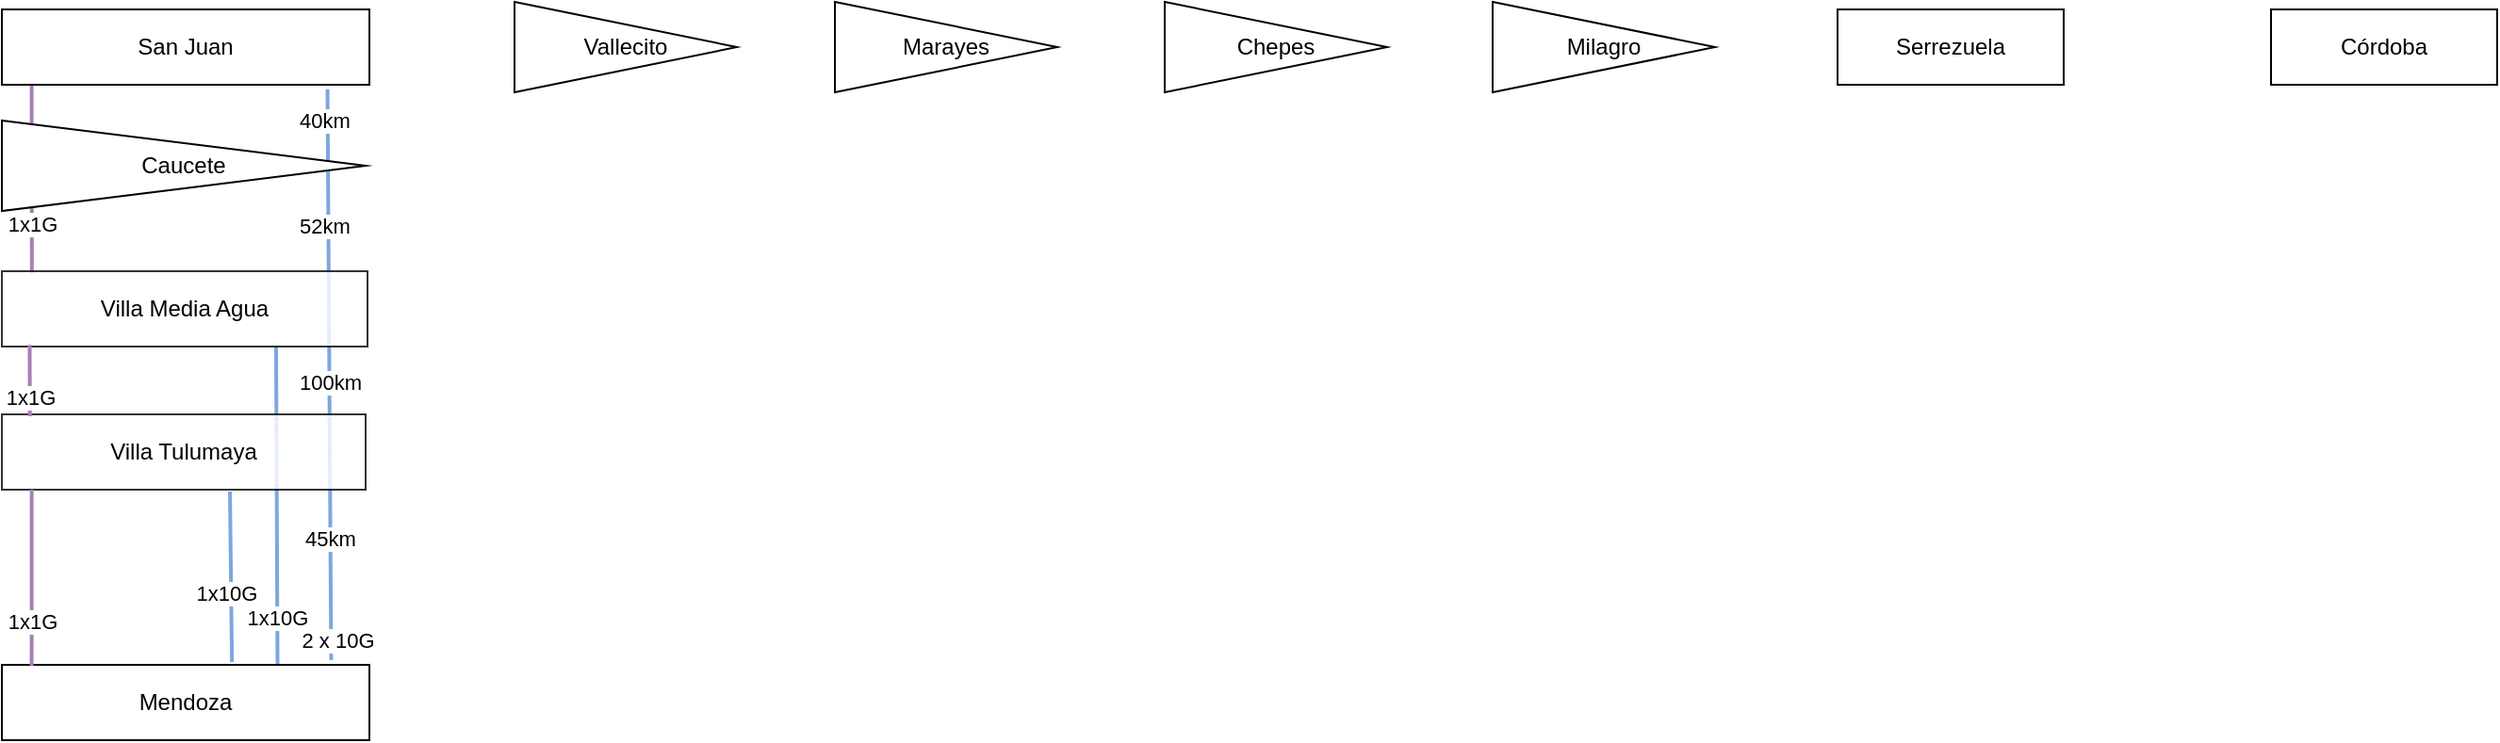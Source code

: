 <mxfile version="26.0.16">
  <diagram name="Página-1" id="XNeC20FHHQ3Inh-4HlcB">
    <mxGraphModel dx="1501" dy="831" grid="1" gridSize="10" guides="1" tooltips="1" connect="1" arrows="1" fold="1" page="0" pageScale="1" pageWidth="1169" pageHeight="827" math="0" shadow="0">
      <root>
        <mxCell id="0" />
        <mxCell id="1" parent="0" />
        <mxCell id="MZefOJRJUi6eM09TGeu3-40" value="" style="endArrow=none;html=1;rounded=0;exitX=0.082;exitY=0.032;exitDx=0;exitDy=0;exitPerimeter=0;strokeWidth=2;strokeColor=#A680B8;entryX=0.081;entryY=0.954;entryDx=0;entryDy=0;entryPerimeter=0;" edge="1" parent="1" source="MZefOJRJUi6eM09TGeu3-10" target="MZefOJRJUi6eM09TGeu3-8">
          <mxGeometry width="50" height="50" relative="1" as="geometry">
            <mxPoint x="145" y="540" as="sourcePoint" />
            <mxPoint x="145" y="502" as="targetPoint" />
          </mxGeometry>
        </mxCell>
        <mxCell id="MZefOJRJUi6eM09TGeu3-41" value="1x1G" style="edgeLabel;html=1;align=center;verticalAlign=middle;resizable=0;points=[];" vertex="1" connectable="0" parent="MZefOJRJUi6eM09TGeu3-40">
          <mxGeometry x="-0.483" relative="1" as="geometry">
            <mxPoint as="offset" />
          </mxGeometry>
        </mxCell>
        <mxCell id="MZefOJRJUi6eM09TGeu3-16" value="" style="endArrow=none;html=1;rounded=0;strokeWidth=2;exitX=0.75;exitY=0;exitDx=0;exitDy=0;entryX=0.75;entryY=1;entryDx=0;entryDy=0;strokeColor=#7EA6E0;" edge="1" parent="1" source="MZefOJRJUi6eM09TGeu3-7" target="MZefOJRJUi6eM09TGeu3-10">
          <mxGeometry width="50" height="50" relative="1" as="geometry">
            <mxPoint x="203" y="637" as="sourcePoint" />
            <mxPoint x="460" y="523" as="targetPoint" />
          </mxGeometry>
        </mxCell>
        <mxCell id="MZefOJRJUi6eM09TGeu3-18" value="1&lt;span style=&quot;background-color: light-dark(#ffffff, var(--ge-dark-color, #121212)); color: light-dark(rgb(0, 0, 0), rgb(255, 255, 255));&quot;&gt;x10G&lt;/span&gt;" style="edgeLabel;html=1;align=center;verticalAlign=middle;resizable=0;points=[];" vertex="1" connectable="0" parent="MZefOJRJUi6eM09TGeu3-16">
          <mxGeometry x="-0.846" y="-1" relative="1" as="geometry">
            <mxPoint x="-1" y="-12" as="offset" />
          </mxGeometry>
        </mxCell>
        <mxCell id="MZefOJRJUi6eM09TGeu3-4" value="" style="endArrow=none;html=1;rounded=0;entryX=0.886;entryY=1.059;entryDx=0;entryDy=0;exitX=0.896;exitY=-0.062;exitDx=0;exitDy=0;strokeWidth=2;strokeColor=#7EA6E0;entryPerimeter=0;exitPerimeter=0;" edge="1" parent="1" source="MZefOJRJUi6eM09TGeu3-7" target="MZefOJRJUi6eM09TGeu3-8">
          <mxGeometry width="50" height="50" relative="1" as="geometry">
            <mxPoint x="275" y="568" as="sourcePoint" />
            <mxPoint x="275" y="369" as="targetPoint" />
          </mxGeometry>
        </mxCell>
        <mxCell id="MZefOJRJUi6eM09TGeu3-5" value="2 x 10G" style="edgeLabel;html=1;align=center;verticalAlign=middle;resizable=0;points=[];" vertex="1" connectable="0" parent="MZefOJRJUi6eM09TGeu3-4">
          <mxGeometry x="-0.276" y="3" relative="1" as="geometry">
            <mxPoint x="7" y="99" as="offset" />
          </mxGeometry>
        </mxCell>
        <mxCell id="MZefOJRJUi6eM09TGeu3-25" value="40km" style="edgeLabel;html=1;align=center;verticalAlign=middle;resizable=0;points=[];" vertex="1" connectable="0" parent="MZefOJRJUi6eM09TGeu3-4">
          <mxGeometry x="0.889" y="2" relative="1" as="geometry">
            <mxPoint as="offset" />
          </mxGeometry>
        </mxCell>
        <mxCell id="MZefOJRJUi6eM09TGeu3-26" value="52km" style="edgeLabel;html=1;align=center;verticalAlign=middle;resizable=0;points=[];" vertex="1" connectable="0" parent="MZefOJRJUi6eM09TGeu3-4">
          <mxGeometry x="0.52" y="2" relative="1" as="geometry">
            <mxPoint as="offset" />
          </mxGeometry>
        </mxCell>
        <mxCell id="MZefOJRJUi6eM09TGeu3-27" value="100km" style="edgeLabel;html=1;align=center;verticalAlign=middle;resizable=0;points=[];" vertex="1" connectable="0" parent="MZefOJRJUi6eM09TGeu3-4">
          <mxGeometry x="-0.027" relative="1" as="geometry">
            <mxPoint as="offset" />
          </mxGeometry>
        </mxCell>
        <mxCell id="MZefOJRJUi6eM09TGeu3-28" value="45km" style="edgeLabel;html=1;align=center;verticalAlign=middle;resizable=0;points=[];" vertex="1" connectable="0" parent="MZefOJRJUi6eM09TGeu3-4">
          <mxGeometry x="-0.574" y="1" relative="1" as="geometry">
            <mxPoint as="offset" />
          </mxGeometry>
        </mxCell>
        <mxCell id="MZefOJRJUi6eM09TGeu3-7" value="Mendoza" style="rounded=0;whiteSpace=wrap;html=1;" vertex="1" parent="1">
          <mxGeometry x="120" y="662" width="195" height="40" as="geometry" />
        </mxCell>
        <mxCell id="MZefOJRJUi6eM09TGeu3-8" value="San Juan" style="rounded=0;whiteSpace=wrap;html=1;" vertex="1" parent="1">
          <mxGeometry x="120" y="314" width="195" height="40" as="geometry" />
        </mxCell>
        <mxCell id="MZefOJRJUi6eM09TGeu3-9" value="Villa Tulumaya" style="rounded=0;whiteSpace=wrap;html=1;opacity=80;" vertex="1" parent="1">
          <mxGeometry x="120" y="529" width="193" height="40" as="geometry" />
        </mxCell>
        <mxCell id="MZefOJRJUi6eM09TGeu3-10" value="Villa Media Agua" style="rounded=0;whiteSpace=wrap;html=1;opacity=80;" vertex="1" parent="1">
          <mxGeometry x="120" y="453" width="194" height="40" as="geometry" />
        </mxCell>
        <mxCell id="MZefOJRJUi6eM09TGeu3-12" value="Caucete" style="triangle;whiteSpace=wrap;html=1;" vertex="1" parent="1">
          <mxGeometry x="120" y="373" width="193" height="48" as="geometry" />
        </mxCell>
        <mxCell id="MZefOJRJUi6eM09TGeu3-21" value="" style="endArrow=none;html=1;rounded=0;strokeWidth=2;exitX=0.626;exitY=-0.036;exitDx=0;exitDy=0;entryX=0.627;entryY=1.026;entryDx=0;entryDy=0;strokeColor=#7EA6E0;exitPerimeter=0;entryPerimeter=0;" edge="1" parent="1" source="MZefOJRJUi6eM09TGeu3-7" target="MZefOJRJUi6eM09TGeu3-9">
          <mxGeometry width="50" height="50" relative="1" as="geometry">
            <mxPoint x="559" y="531" as="sourcePoint" />
            <mxPoint x="609" y="481" as="targetPoint" />
          </mxGeometry>
        </mxCell>
        <mxCell id="MZefOJRJUi6eM09TGeu3-22" value="1x10G" style="edgeLabel;html=1;align=center;verticalAlign=middle;resizable=0;points=[];" vertex="1" connectable="0" parent="MZefOJRJUi6eM09TGeu3-21">
          <mxGeometry x="-0.353" y="3" relative="1" as="geometry">
            <mxPoint y="-7" as="offset" />
          </mxGeometry>
        </mxCell>
        <mxCell id="MZefOJRJUi6eM09TGeu3-29" value="Córdoba" style="rounded=0;whiteSpace=wrap;html=1;" vertex="1" parent="1">
          <mxGeometry x="1324" y="314" width="120" height="40" as="geometry" />
        </mxCell>
        <mxCell id="MZefOJRJUi6eM09TGeu3-30" value="Vallecito" style="triangle;whiteSpace=wrap;html=1;" vertex="1" parent="1">
          <mxGeometry x="392" y="310" width="118" height="48" as="geometry" />
        </mxCell>
        <mxCell id="MZefOJRJUi6eM09TGeu3-31" value="Marayes" style="triangle;whiteSpace=wrap;html=1;" vertex="1" parent="1">
          <mxGeometry x="562" y="310" width="118" height="48" as="geometry" />
        </mxCell>
        <mxCell id="MZefOJRJUi6eM09TGeu3-32" value="Chepes" style="triangle;whiteSpace=wrap;html=1;" vertex="1" parent="1">
          <mxGeometry x="737" y="310" width="118" height="48" as="geometry" />
        </mxCell>
        <mxCell id="MZefOJRJUi6eM09TGeu3-33" value="Milagro" style="triangle;whiteSpace=wrap;html=1;" vertex="1" parent="1">
          <mxGeometry x="911" y="310" width="118" height="48" as="geometry" />
        </mxCell>
        <mxCell id="MZefOJRJUi6eM09TGeu3-35" value="Serrezuela" style="rounded=0;whiteSpace=wrap;html=1;" vertex="1" parent="1">
          <mxGeometry x="1094" y="314" width="120" height="40" as="geometry" />
        </mxCell>
        <mxCell id="MZefOJRJUi6eM09TGeu3-36" value="" style="endArrow=none;html=1;rounded=0;entryX=0.082;entryY=1;entryDx=0;entryDy=0;exitX=0.081;exitY=0.017;exitDx=0;exitDy=0;exitPerimeter=0;entryPerimeter=0;strokeWidth=2;strokeColor=#A680B8;" edge="1" parent="1" source="MZefOJRJUi6eM09TGeu3-7" target="MZefOJRJUi6eM09TGeu3-9">
          <mxGeometry width="50" height="50" relative="1" as="geometry">
            <mxPoint x="460" y="500" as="sourcePoint" />
            <mxPoint x="510" y="450" as="targetPoint" />
          </mxGeometry>
        </mxCell>
        <mxCell id="MZefOJRJUi6eM09TGeu3-37" value="1x1G" style="edgeLabel;html=1;align=center;verticalAlign=middle;resizable=0;points=[];" vertex="1" connectable="0" parent="MZefOJRJUi6eM09TGeu3-36">
          <mxGeometry x="-0.483" relative="1" as="geometry">
            <mxPoint as="offset" />
          </mxGeometry>
        </mxCell>
        <mxCell id="MZefOJRJUi6eM09TGeu3-38" value="" style="endArrow=none;html=1;rounded=0;entryX=0.076;entryY=0.979;entryDx=0;entryDy=0;exitX=0.077;exitY=0.026;exitDx=0;exitDy=0;exitPerimeter=0;entryPerimeter=0;strokeWidth=2;strokeColor=#A680B8;" edge="1" parent="1" source="MZefOJRJUi6eM09TGeu3-9" target="MZefOJRJUi6eM09TGeu3-10">
          <mxGeometry width="50" height="50" relative="1" as="geometry">
            <mxPoint x="146" y="673" as="sourcePoint" />
            <mxPoint x="146" y="579" as="targetPoint" />
          </mxGeometry>
        </mxCell>
        <mxCell id="MZefOJRJUi6eM09TGeu3-39" value="1x1G" style="edgeLabel;html=1;align=center;verticalAlign=middle;resizable=0;points=[];" vertex="1" connectable="0" parent="MZefOJRJUi6eM09TGeu3-38">
          <mxGeometry x="-0.483" relative="1" as="geometry">
            <mxPoint as="offset" />
          </mxGeometry>
        </mxCell>
      </root>
    </mxGraphModel>
  </diagram>
</mxfile>
